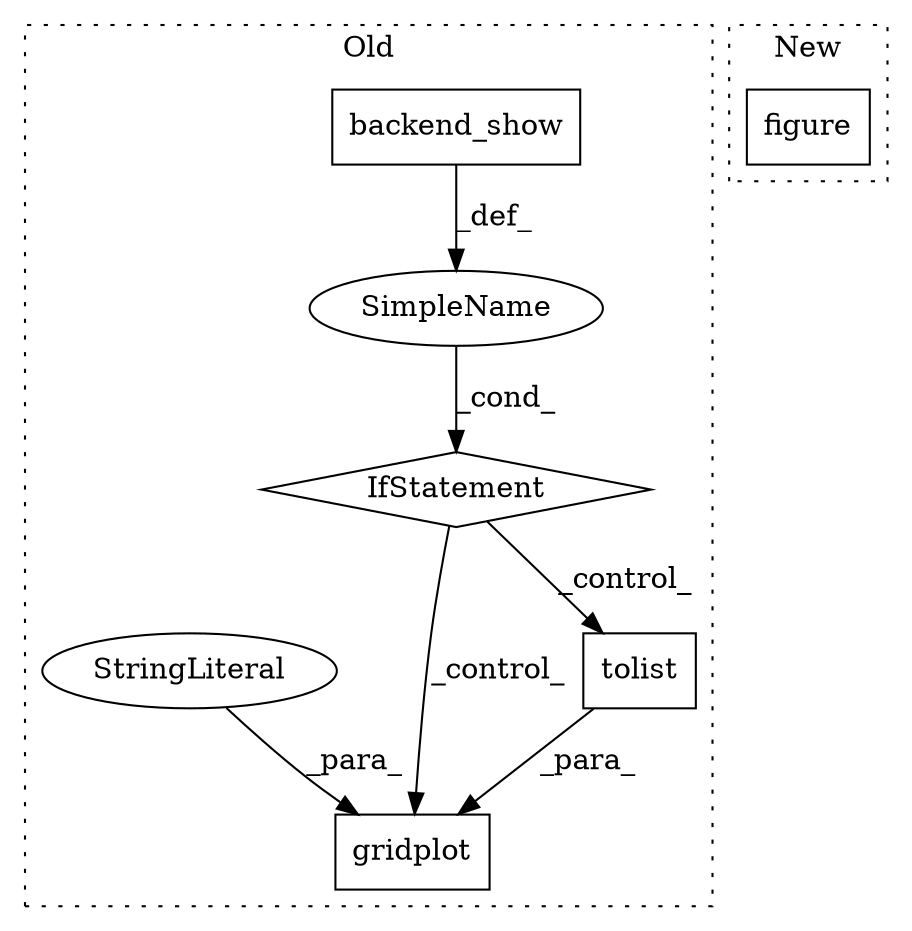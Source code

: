 digraph G {
subgraph cluster0 {
1 [label="gridplot" a="32" s="3907,3935" l="9,1" shape="box"];
3 [label="backend_show" a="32" s="3857,3874" l="13,1" shape="box"];
4 [label="StringLiteral" a="45" s="3928" l="7" shape="ellipse"];
5 [label="SimpleName" a="42" s="" l="" shape="ellipse"];
6 [label="tolist" a="32" s="3919" l="8" shape="box"];
7 [label="IfStatement" a="25" s="3853,3875" l="4,2" shape="diamond"];
label = "Old";
style="dotted";
}
subgraph cluster1 {
2 [label="figure" a="32" s="1460,1481" l="7,1" shape="box"];
label = "New";
style="dotted";
}
3 -> 5 [label="_def_"];
4 -> 1 [label="_para_"];
5 -> 7 [label="_cond_"];
6 -> 1 [label="_para_"];
7 -> 1 [label="_control_"];
7 -> 6 [label="_control_"];
}